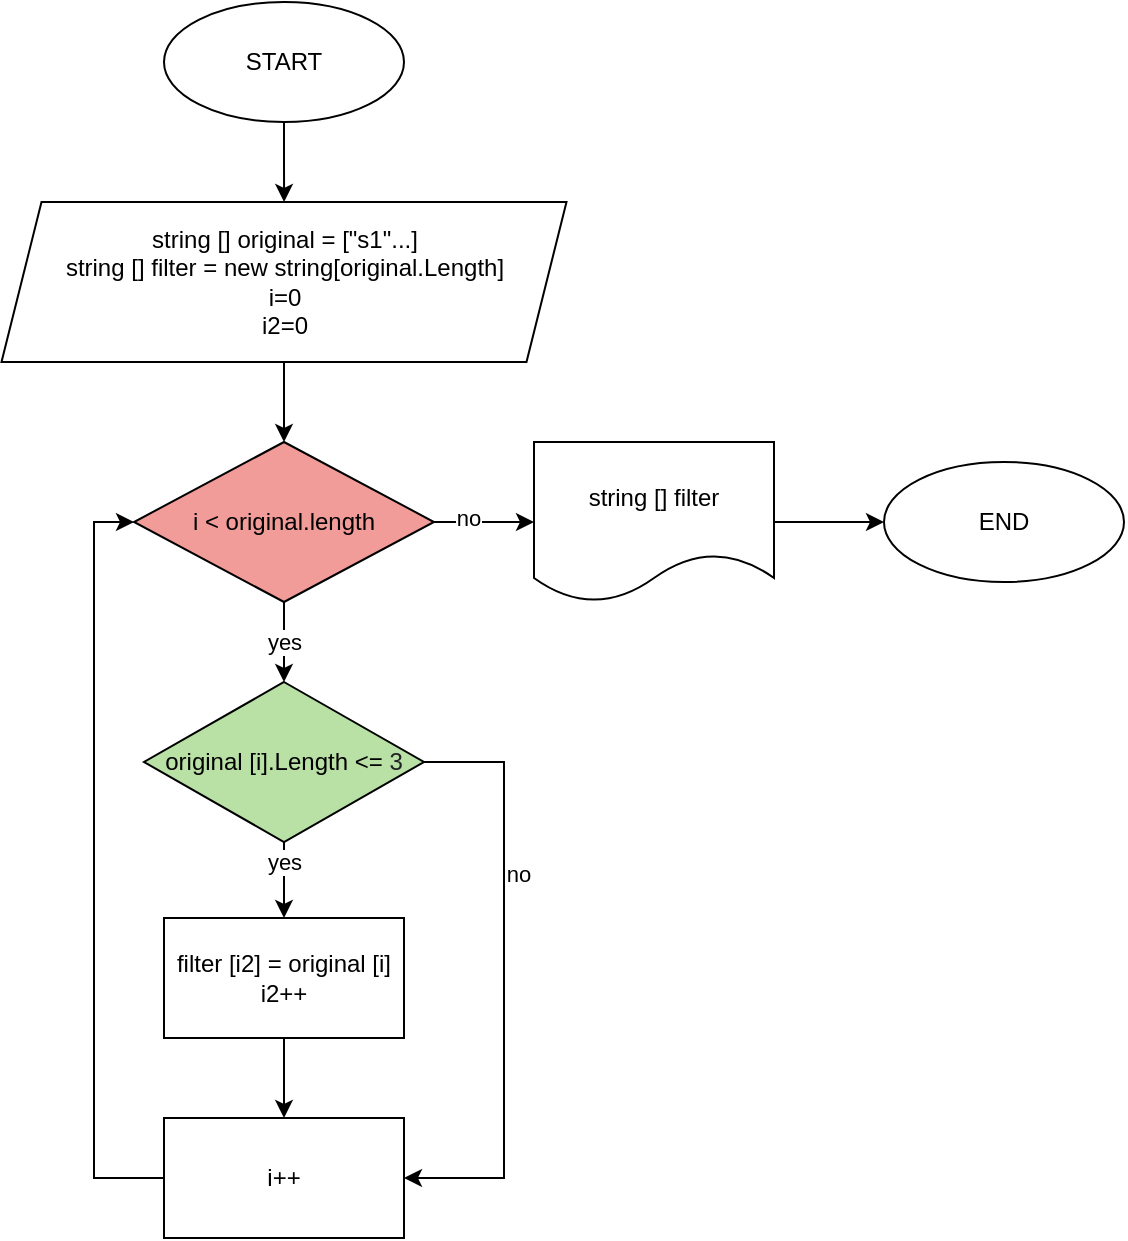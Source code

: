 <mxfile version="24.0.7" type="device">
  <diagram name="Страница — 1" id="FvEQnFfrSpRX8OyVawtw">
    <mxGraphModel dx="440" dy="386" grid="1" gridSize="10" guides="1" tooltips="1" connect="1" arrows="1" fold="1" page="1" pageScale="1" pageWidth="827" pageHeight="1169" math="0" shadow="0">
      <root>
        <mxCell id="0" />
        <mxCell id="1" parent="0" />
        <mxCell id="U9mF3x_DXpAi6MgjP7fv-16" style="edgeStyle=orthogonalEdgeStyle;rounded=0;orthogonalLoop=1;jettySize=auto;html=1;exitX=0.5;exitY=1;exitDx=0;exitDy=0;" parent="1" source="U9mF3x_DXpAi6MgjP7fv-5" target="U9mF3x_DXpAi6MgjP7fv-6" edge="1">
          <mxGeometry relative="1" as="geometry" />
        </mxCell>
        <mxCell id="U9mF3x_DXpAi6MgjP7fv-5" value="START" style="ellipse;whiteSpace=wrap;html=1;" parent="1" vertex="1">
          <mxGeometry x="120" y="60" width="120" height="60" as="geometry" />
        </mxCell>
        <mxCell id="U9mF3x_DXpAi6MgjP7fv-17" style="edgeStyle=orthogonalEdgeStyle;rounded=0;orthogonalLoop=1;jettySize=auto;html=1;exitX=0.5;exitY=1;exitDx=0;exitDy=0;entryX=0.5;entryY=0;entryDx=0;entryDy=0;" parent="1" source="U9mF3x_DXpAi6MgjP7fv-6" target="U9mF3x_DXpAi6MgjP7fv-7" edge="1">
          <mxGeometry relative="1" as="geometry" />
        </mxCell>
        <mxCell id="U9mF3x_DXpAi6MgjP7fv-6" value="string [] original = [&quot;s1&quot;...]&lt;br&gt;string [] filter = new string[original.Length]&lt;br&gt;i=0&lt;div&gt;i2=0&lt;/div&gt;" style="shape=parallelogram;perimeter=parallelogramPerimeter;whiteSpace=wrap;html=1;fixedSize=1;" parent="1" vertex="1">
          <mxGeometry x="38.75" y="160" width="282.5" height="80" as="geometry" />
        </mxCell>
        <mxCell id="U9mF3x_DXpAi6MgjP7fv-18" style="edgeStyle=orthogonalEdgeStyle;rounded=0;orthogonalLoop=1;jettySize=auto;html=1;exitX=0.5;exitY=1;exitDx=0;exitDy=0;" parent="1" source="U9mF3x_DXpAi6MgjP7fv-7" target="U9mF3x_DXpAi6MgjP7fv-9" edge="1">
          <mxGeometry relative="1" as="geometry" />
        </mxCell>
        <mxCell id="U9mF3x_DXpAi6MgjP7fv-29" value="yes" style="edgeLabel;html=1;align=center;verticalAlign=middle;resizable=0;points=[];" parent="U9mF3x_DXpAi6MgjP7fv-18" vertex="1" connectable="0">
          <mxGeometry x="0.2" y="1" relative="1" as="geometry">
            <mxPoint x="-1" y="-4" as="offset" />
          </mxGeometry>
        </mxCell>
        <mxCell id="U9mF3x_DXpAi6MgjP7fv-24" style="edgeStyle=orthogonalEdgeStyle;rounded=0;orthogonalLoop=1;jettySize=auto;html=1;exitX=1;exitY=0.5;exitDx=0;exitDy=0;" parent="1" source="U9mF3x_DXpAi6MgjP7fv-7" target="U9mF3x_DXpAi6MgjP7fv-14" edge="1">
          <mxGeometry relative="1" as="geometry" />
        </mxCell>
        <mxCell id="U9mF3x_DXpAi6MgjP7fv-28" value="no" style="edgeLabel;html=1;align=center;verticalAlign=middle;resizable=0;points=[];" parent="U9mF3x_DXpAi6MgjP7fv-24" vertex="1" connectable="0">
          <mxGeometry x="-0.35" y="2" relative="1" as="geometry">
            <mxPoint as="offset" />
          </mxGeometry>
        </mxCell>
        <mxCell id="U9mF3x_DXpAi6MgjP7fv-7" value="i&amp;nbsp;&amp;lt; original.length" style="rhombus;whiteSpace=wrap;html=1;fillColor=#F19C99;" parent="1" vertex="1">
          <mxGeometry x="105" y="280" width="150" height="80" as="geometry" />
        </mxCell>
        <mxCell id="U9mF3x_DXpAi6MgjP7fv-19" style="edgeStyle=orthogonalEdgeStyle;rounded=0;orthogonalLoop=1;jettySize=auto;html=1;exitX=0.5;exitY=1;exitDx=0;exitDy=0;" parent="1" source="U9mF3x_DXpAi6MgjP7fv-9" target="U9mF3x_DXpAi6MgjP7fv-10" edge="1">
          <mxGeometry relative="1" as="geometry" />
        </mxCell>
        <mxCell id="U9mF3x_DXpAi6MgjP7fv-31" value="yes" style="edgeLabel;html=1;align=center;verticalAlign=middle;resizable=0;points=[];" parent="U9mF3x_DXpAi6MgjP7fv-19" vertex="1" connectable="0">
          <mxGeometry x="-0.641" relative="1" as="geometry">
            <mxPoint y="2" as="offset" />
          </mxGeometry>
        </mxCell>
        <mxCell id="U9mF3x_DXpAi6MgjP7fv-21" style="edgeStyle=orthogonalEdgeStyle;rounded=0;orthogonalLoop=1;jettySize=auto;html=1;exitX=1;exitY=0.5;exitDx=0;exitDy=0;entryX=1;entryY=0.5;entryDx=0;entryDy=0;" parent="1" source="U9mF3x_DXpAi6MgjP7fv-9" target="U9mF3x_DXpAi6MgjP7fv-13" edge="1">
          <mxGeometry relative="1" as="geometry">
            <mxPoint x="295" y="440" as="targetPoint" />
            <Array as="points">
              <mxPoint x="290" y="440" />
              <mxPoint x="290" y="648" />
            </Array>
          </mxGeometry>
        </mxCell>
        <mxCell id="U9mF3x_DXpAi6MgjP7fv-30" value="no" style="edgeLabel;html=1;align=center;verticalAlign=middle;resizable=0;points=[];" parent="U9mF3x_DXpAi6MgjP7fv-21" vertex="1" connectable="0">
          <mxGeometry x="-0.362" y="1" relative="1" as="geometry">
            <mxPoint x="6" y="1" as="offset" />
          </mxGeometry>
        </mxCell>
        <mxCell id="U9mF3x_DXpAi6MgjP7fv-9" value="&lt;div style=&quot;text-align: left;&quot;&gt;original [i].Length &amp;lt;=&lt;font color=&quot;#202124&quot;&gt;&lt;span style=&quot;caret-color: rgb(32, 33, 36);&quot;&gt;&amp;nbsp;3&lt;/span&gt;&lt;/font&gt;&lt;/div&gt;" style="rhombus;whiteSpace=wrap;html=1;fillColor=#B9E0A5;" parent="1" vertex="1">
          <mxGeometry x="110" y="400" width="140" height="80" as="geometry" />
        </mxCell>
        <mxCell id="U9mF3x_DXpAi6MgjP7fv-20" style="edgeStyle=orthogonalEdgeStyle;rounded=0;orthogonalLoop=1;jettySize=auto;html=1;exitX=0.5;exitY=1;exitDx=0;exitDy=0;" parent="1" source="U9mF3x_DXpAi6MgjP7fv-10" target="U9mF3x_DXpAi6MgjP7fv-13" edge="1">
          <mxGeometry relative="1" as="geometry" />
        </mxCell>
        <mxCell id="U9mF3x_DXpAi6MgjP7fv-10" value="filter [i2] = original [i]&lt;div&gt;i2++&lt;/div&gt;" style="rounded=0;whiteSpace=wrap;html=1;" parent="1" vertex="1">
          <mxGeometry x="120" y="518" width="120" height="60" as="geometry" />
        </mxCell>
        <mxCell id="U9mF3x_DXpAi6MgjP7fv-23" style="edgeStyle=orthogonalEdgeStyle;rounded=0;orthogonalLoop=1;jettySize=auto;html=1;exitX=0;exitY=0.5;exitDx=0;exitDy=0;entryX=0;entryY=0.5;entryDx=0;entryDy=0;" parent="1" source="U9mF3x_DXpAi6MgjP7fv-13" target="U9mF3x_DXpAi6MgjP7fv-7" edge="1">
          <mxGeometry relative="1" as="geometry" />
        </mxCell>
        <mxCell id="U9mF3x_DXpAi6MgjP7fv-13" value="i++" style="rounded=0;whiteSpace=wrap;html=1;" parent="1" vertex="1">
          <mxGeometry x="120" y="618" width="120" height="60" as="geometry" />
        </mxCell>
        <mxCell id="U9mF3x_DXpAi6MgjP7fv-25" style="edgeStyle=orthogonalEdgeStyle;rounded=0;orthogonalLoop=1;jettySize=auto;html=1;exitX=1;exitY=0.5;exitDx=0;exitDy=0;entryX=0;entryY=0.5;entryDx=0;entryDy=0;" parent="1" source="U9mF3x_DXpAi6MgjP7fv-14" target="U9mF3x_DXpAi6MgjP7fv-15" edge="1">
          <mxGeometry relative="1" as="geometry" />
        </mxCell>
        <mxCell id="U9mF3x_DXpAi6MgjP7fv-14" value="string [] filter" style="shape=document;whiteSpace=wrap;html=1;boundedLbl=1;" parent="1" vertex="1">
          <mxGeometry x="305" y="280" width="120" height="80" as="geometry" />
        </mxCell>
        <mxCell id="U9mF3x_DXpAi6MgjP7fv-15" value="END" style="ellipse;whiteSpace=wrap;html=1;" parent="1" vertex="1">
          <mxGeometry x="480" y="290" width="120" height="60" as="geometry" />
        </mxCell>
      </root>
    </mxGraphModel>
  </diagram>
</mxfile>
